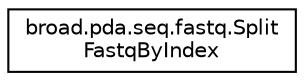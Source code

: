 digraph "Graphical Class Hierarchy"
{
  edge [fontname="Helvetica",fontsize="10",labelfontname="Helvetica",labelfontsize="10"];
  node [fontname="Helvetica",fontsize="10",shape=record];
  rankdir="LR";
  Node1 [label="broad.pda.seq.fastq.Split\lFastqByIndex",height=0.2,width=0.4,color="black", fillcolor="white", style="filled",URL="$classbroad_1_1pda_1_1seq_1_1fastq_1_1_split_fastq_by_index.html"];
}

